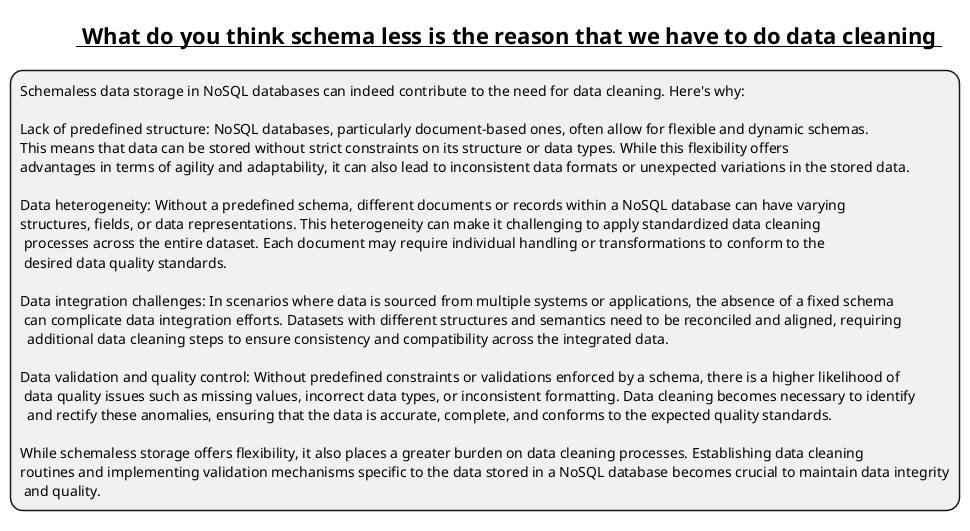 @startmindmap
title =__ What do you think schema less is the reason that we have to do data cleaning __
*:Schemaless data storage in NoSQL databases can indeed contribute to the need for data cleaning. Here's why:

Lack of predefined structure: NoSQL databases, particularly document-based ones, often allow for flexible and dynamic schemas.
This means that data can be stored without strict constraints on its structure or data types. While this flexibility offers
advantages in terms of agility and adaptability, it can also lead to inconsistent data formats or unexpected variations in the stored data.

Data heterogeneity: Without a predefined schema, different documents or records within a NoSQL database can have varying
structures, fields, or data representations. This heterogeneity can make it challenging to apply standardized data cleaning
 processes across the entire dataset. Each document may require individual handling or transformations to conform to the
 desired data quality standards.

Data integration challenges: In scenarios where data is sourced from multiple systems or applications, the absence of a fixed schema
 can complicate data integration efforts. Datasets with different structures and semantics need to be reconciled and aligned, requiring
  additional data cleaning steps to ensure consistency and compatibility across the integrated data.

Data validation and quality control: Without predefined constraints or validations enforced by a schema, there is a higher likelihood of
 data quality issues such as missing values, incorrect data types, or inconsistent formatting. Data cleaning becomes necessary to identify
  and rectify these anomalies, ensuring that the data is accurate, complete, and conforms to the expected quality standards.

While schemaless storage offers flexibility, it also places a greater burden on data cleaning processes. Establishing data cleaning
routines and implementing validation mechanisms specific to the data stored in a NoSQL database becomes crucial to maintain data integrity
 and quality.;
@endmindmap
